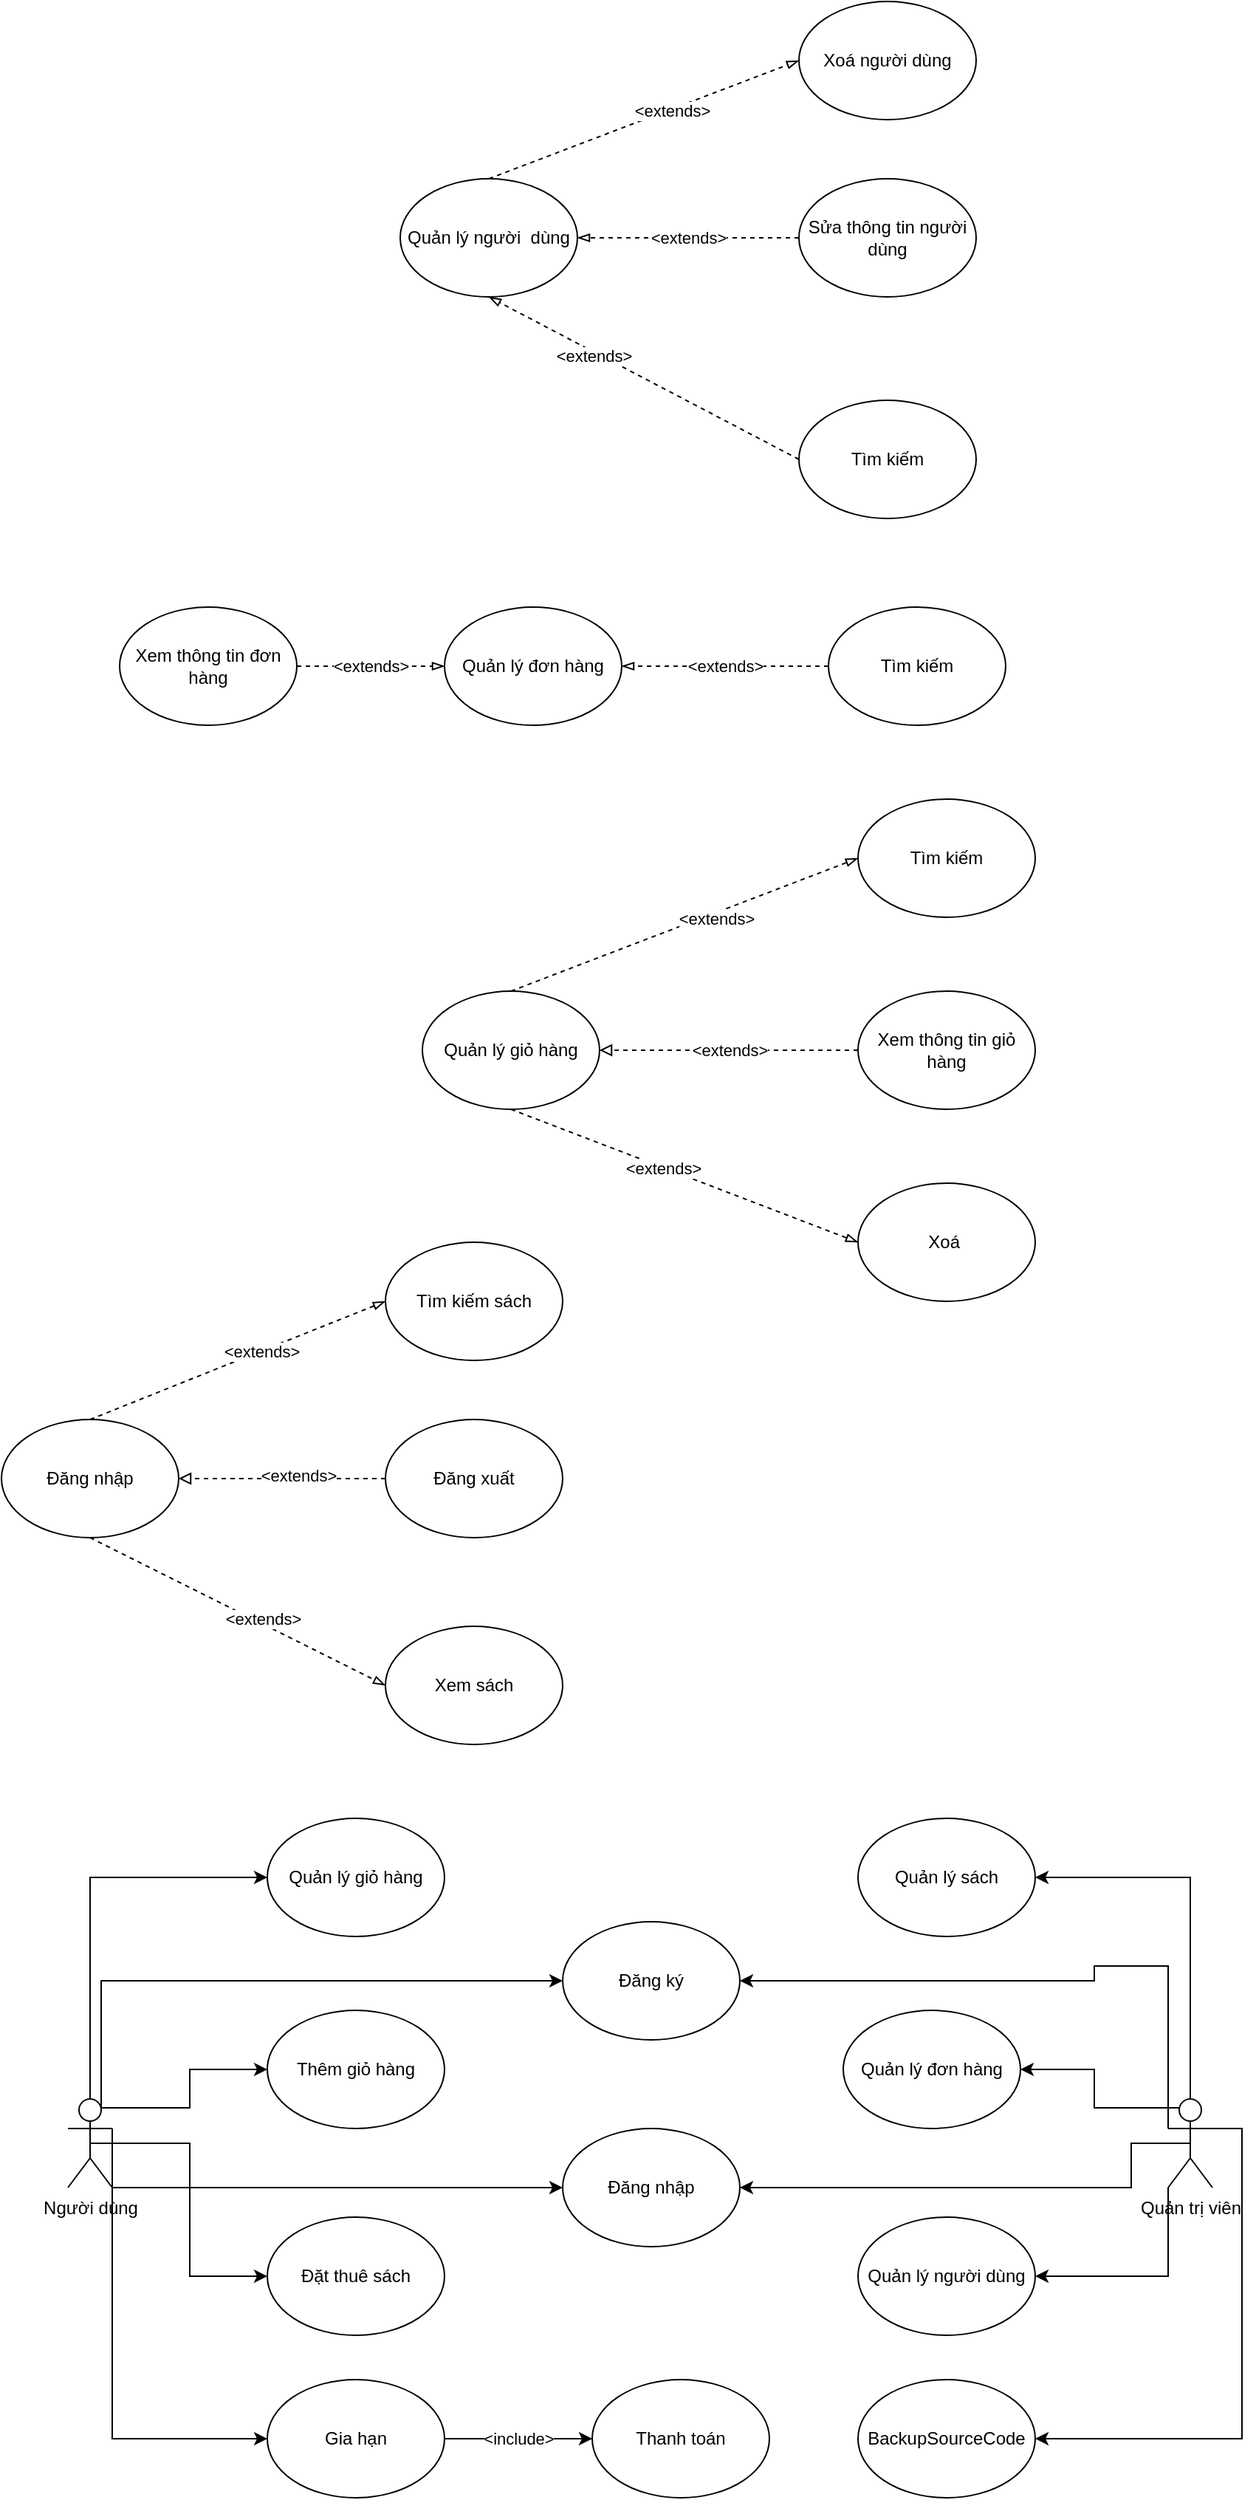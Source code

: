 <mxfile version="21.3.8" type="github">
  <diagram name="Page-1" id="dvLurNVkI768US-QEDtv">
    <mxGraphModel dx="825" dy="1552" grid="1" gridSize="10" guides="1" tooltips="1" connect="1" arrows="1" fold="1" page="1" pageScale="1" pageWidth="850" pageHeight="1100" math="0" shadow="0">
      <root>
        <mxCell id="0" />
        <mxCell id="1" parent="0" />
        <mxCell id="h5AyVPg9PIqoOqnRX0uZ-1" value="Quản lý người&amp;nbsp; dùng" style="ellipse;whiteSpace=wrap;html=1;" parent="1" vertex="1">
          <mxGeometry x="290" y="40" width="120" height="80" as="geometry" />
        </mxCell>
        <mxCell id="h5AyVPg9PIqoOqnRX0uZ-2" value="Xoá người dùng" style="ellipse;whiteSpace=wrap;html=1;" parent="1" vertex="1">
          <mxGeometry x="560" y="-80" width="120" height="80" as="geometry" />
        </mxCell>
        <mxCell id="h5AyVPg9PIqoOqnRX0uZ-6" value="&amp;lt;extends&amp;gt;" style="edgeStyle=orthogonalEdgeStyle;rounded=0;orthogonalLoop=1;jettySize=auto;html=1;exitX=0;exitY=0.5;exitDx=0;exitDy=0;endArrow=blockThin;endFill=0;dashed=1;" parent="1" source="h5AyVPg9PIqoOqnRX0uZ-3" target="h5AyVPg9PIqoOqnRX0uZ-1" edge="1">
          <mxGeometry relative="1" as="geometry" />
        </mxCell>
        <mxCell id="h5AyVPg9PIqoOqnRX0uZ-3" value="Sửa thông tin người dùng" style="ellipse;whiteSpace=wrap;html=1;" parent="1" vertex="1">
          <mxGeometry x="560" y="40" width="120" height="80" as="geometry" />
        </mxCell>
        <mxCell id="h5AyVPg9PIqoOqnRX0uZ-4" value="Tìm kiếm" style="ellipse;whiteSpace=wrap;html=1;" parent="1" vertex="1">
          <mxGeometry x="560" y="190" width="120" height="80" as="geometry" />
        </mxCell>
        <mxCell id="h5AyVPg9PIqoOqnRX0uZ-8" value="Quản lý đơn hàng" style="ellipse;whiteSpace=wrap;html=1;" parent="1" vertex="1">
          <mxGeometry x="320" y="330" width="120" height="80" as="geometry" />
        </mxCell>
        <mxCell id="h5AyVPg9PIqoOqnRX0uZ-12" value="&amp;lt;extends&amp;gt;" style="edgeStyle=orthogonalEdgeStyle;rounded=0;orthogonalLoop=1;jettySize=auto;html=1;exitX=0;exitY=0.5;exitDx=0;exitDy=0;entryX=1;entryY=0.5;entryDx=0;entryDy=0;endArrow=blockThin;endFill=0;dashed=1;" parent="1" source="h5AyVPg9PIqoOqnRX0uZ-9" target="h5AyVPg9PIqoOqnRX0uZ-8" edge="1">
          <mxGeometry relative="1" as="geometry" />
        </mxCell>
        <mxCell id="h5AyVPg9PIqoOqnRX0uZ-9" value="Tìm kiếm" style="ellipse;whiteSpace=wrap;html=1;" parent="1" vertex="1">
          <mxGeometry x="580" y="330" width="120" height="80" as="geometry" />
        </mxCell>
        <mxCell id="h5AyVPg9PIqoOqnRX0uZ-11" value="&amp;lt;extends&amp;gt;" style="edgeStyle=orthogonalEdgeStyle;rounded=0;orthogonalLoop=1;jettySize=auto;html=1;exitX=1;exitY=0.5;exitDx=0;exitDy=0;endArrow=blockThin;endFill=0;dashed=1;" parent="1" source="h5AyVPg9PIqoOqnRX0uZ-10" target="h5AyVPg9PIqoOqnRX0uZ-8" edge="1">
          <mxGeometry relative="1" as="geometry" />
        </mxCell>
        <mxCell id="h5AyVPg9PIqoOqnRX0uZ-10" value="Xem thông tin đơn hàng" style="ellipse;whiteSpace=wrap;html=1;" parent="1" vertex="1">
          <mxGeometry x="100" y="330" width="120" height="80" as="geometry" />
        </mxCell>
        <mxCell id="h5AyVPg9PIqoOqnRX0uZ-13" value="Quản lý giỏ hàng" style="ellipse;whiteSpace=wrap;html=1;" parent="1" vertex="1">
          <mxGeometry x="305" y="590" width="120" height="80" as="geometry" />
        </mxCell>
        <mxCell id="h5AyVPg9PIqoOqnRX0uZ-19" value="&amp;lt;extends&amp;gt;" style="edgeStyle=orthogonalEdgeStyle;rounded=0;orthogonalLoop=1;jettySize=auto;html=1;exitX=0;exitY=0.5;exitDx=0;exitDy=0;endArrow=block;endFill=0;dashed=1;" parent="1" source="h5AyVPg9PIqoOqnRX0uZ-14" target="h5AyVPg9PIqoOqnRX0uZ-13" edge="1">
          <mxGeometry relative="1" as="geometry" />
        </mxCell>
        <mxCell id="h5AyVPg9PIqoOqnRX0uZ-14" value="Xem thông tin giỏ hàng" style="ellipse;whiteSpace=wrap;html=1;" parent="1" vertex="1">
          <mxGeometry x="600" y="590" width="120" height="80" as="geometry" />
        </mxCell>
        <mxCell id="h5AyVPg9PIqoOqnRX0uZ-15" value="Xoá&amp;nbsp;" style="ellipse;whiteSpace=wrap;html=1;" parent="1" vertex="1">
          <mxGeometry x="600" y="720" width="120" height="80" as="geometry" />
        </mxCell>
        <mxCell id="h5AyVPg9PIqoOqnRX0uZ-16" value="Tìm kiếm" style="ellipse;whiteSpace=wrap;html=1;" parent="1" vertex="1">
          <mxGeometry x="600" y="460" width="120" height="80" as="geometry" />
        </mxCell>
        <mxCell id="h5AyVPg9PIqoOqnRX0uZ-21" value="Đăng nhập" style="ellipse;whiteSpace=wrap;html=1;" parent="1" vertex="1">
          <mxGeometry x="20" y="880" width="120" height="80" as="geometry" />
        </mxCell>
        <mxCell id="h5AyVPg9PIqoOqnRX0uZ-22" value="Xem sách" style="ellipse;whiteSpace=wrap;html=1;" parent="1" vertex="1">
          <mxGeometry x="280" y="1020" width="120" height="80" as="geometry" />
        </mxCell>
        <mxCell id="h5AyVPg9PIqoOqnRX0uZ-26" style="edgeStyle=orthogonalEdgeStyle;rounded=0;orthogonalLoop=1;jettySize=auto;html=1;exitX=0;exitY=0.5;exitDx=0;exitDy=0;dashed=1;endArrow=block;endFill=0;" parent="1" source="h5AyVPg9PIqoOqnRX0uZ-23" target="h5AyVPg9PIqoOqnRX0uZ-21" edge="1">
          <mxGeometry relative="1" as="geometry" />
        </mxCell>
        <mxCell id="h5AyVPg9PIqoOqnRX0uZ-27" value="&amp;lt;extends&amp;gt;" style="edgeLabel;html=1;align=center;verticalAlign=middle;resizable=0;points=[];" parent="h5AyVPg9PIqoOqnRX0uZ-26" vertex="1" connectable="0">
          <mxGeometry x="-0.157" y="-2" relative="1" as="geometry">
            <mxPoint as="offset" />
          </mxGeometry>
        </mxCell>
        <mxCell id="h5AyVPg9PIqoOqnRX0uZ-23" value="Đăng xuất" style="ellipse;whiteSpace=wrap;html=1;" parent="1" vertex="1">
          <mxGeometry x="280" y="880" width="120" height="80" as="geometry" />
        </mxCell>
        <mxCell id="h5AyVPg9PIqoOqnRX0uZ-24" value="Tìm kiếm sách" style="ellipse;whiteSpace=wrap;html=1;" parent="1" vertex="1">
          <mxGeometry x="280" y="760" width="120" height="80" as="geometry" />
        </mxCell>
        <mxCell id="ugRo239wMmRf-6rKSM6Q-29" style="edgeStyle=orthogonalEdgeStyle;rounded=0;orthogonalLoop=1;jettySize=auto;html=1;exitX=0.5;exitY=0;exitDx=0;exitDy=0;exitPerimeter=0;entryX=0;entryY=0.5;entryDx=0;entryDy=0;" edge="1" parent="1" source="ugRo239wMmRf-6rKSM6Q-1" target="ugRo239wMmRf-6rKSM6Q-8">
          <mxGeometry relative="1" as="geometry" />
        </mxCell>
        <mxCell id="ugRo239wMmRf-6rKSM6Q-30" style="edgeStyle=orthogonalEdgeStyle;rounded=0;orthogonalLoop=1;jettySize=auto;html=1;exitX=0.75;exitY=0.1;exitDx=0;exitDy=0;exitPerimeter=0;entryX=0;entryY=0.5;entryDx=0;entryDy=0;" edge="1" parent="1" source="ugRo239wMmRf-6rKSM6Q-1" target="ugRo239wMmRf-6rKSM6Q-17">
          <mxGeometry relative="1" as="geometry" />
        </mxCell>
        <mxCell id="ugRo239wMmRf-6rKSM6Q-31" style="edgeStyle=orthogonalEdgeStyle;rounded=0;orthogonalLoop=1;jettySize=auto;html=1;exitX=1;exitY=1;exitDx=0;exitDy=0;exitPerimeter=0;entryX=0;entryY=0.5;entryDx=0;entryDy=0;" edge="1" parent="1" source="ugRo239wMmRf-6rKSM6Q-1" target="ugRo239wMmRf-6rKSM6Q-15">
          <mxGeometry relative="1" as="geometry" />
        </mxCell>
        <mxCell id="ugRo239wMmRf-6rKSM6Q-32" style="edgeStyle=orthogonalEdgeStyle;rounded=0;orthogonalLoop=1;jettySize=auto;html=1;exitX=0.5;exitY=0.5;exitDx=0;exitDy=0;exitPerimeter=0;entryX=0;entryY=0.5;entryDx=0;entryDy=0;" edge="1" parent="1" source="ugRo239wMmRf-6rKSM6Q-1" target="ugRo239wMmRf-6rKSM6Q-16">
          <mxGeometry relative="1" as="geometry" />
        </mxCell>
        <mxCell id="ugRo239wMmRf-6rKSM6Q-33" style="edgeStyle=orthogonalEdgeStyle;rounded=0;orthogonalLoop=1;jettySize=auto;html=1;exitX=1;exitY=0.333;exitDx=0;exitDy=0;exitPerimeter=0;" edge="1" parent="1" source="ugRo239wMmRf-6rKSM6Q-1" target="ugRo239wMmRf-6rKSM6Q-12">
          <mxGeometry relative="1" as="geometry">
            <Array as="points">
              <mxPoint x="95" y="1400" />
            </Array>
          </mxGeometry>
        </mxCell>
        <mxCell id="ugRo239wMmRf-6rKSM6Q-34" style="edgeStyle=orthogonalEdgeStyle;rounded=0;orthogonalLoop=1;jettySize=auto;html=1;exitX=0.75;exitY=0.1;exitDx=0;exitDy=0;exitPerimeter=0;entryX=0;entryY=0.5;entryDx=0;entryDy=0;" edge="1" parent="1" source="ugRo239wMmRf-6rKSM6Q-1" target="ugRo239wMmRf-6rKSM6Q-13">
          <mxGeometry relative="1" as="geometry">
            <Array as="points">
              <mxPoint x="88" y="1260" />
            </Array>
          </mxGeometry>
        </mxCell>
        <mxCell id="ugRo239wMmRf-6rKSM6Q-1" value="Người dùng" style="shape=umlActor;verticalLabelPosition=bottom;verticalAlign=top;html=1;outlineConnect=0;" vertex="1" parent="1">
          <mxGeometry x="65" y="1340" width="30" height="60" as="geometry" />
        </mxCell>
        <mxCell id="ugRo239wMmRf-6rKSM6Q-18" style="edgeStyle=orthogonalEdgeStyle;rounded=0;orthogonalLoop=1;jettySize=auto;html=1;exitX=0.5;exitY=0;exitDx=0;exitDy=0;exitPerimeter=0;entryX=1;entryY=0.5;entryDx=0;entryDy=0;" edge="1" parent="1" source="ugRo239wMmRf-6rKSM6Q-6" target="ugRo239wMmRf-6rKSM6Q-9">
          <mxGeometry relative="1" as="geometry" />
        </mxCell>
        <mxCell id="ugRo239wMmRf-6rKSM6Q-21" style="edgeStyle=orthogonalEdgeStyle;rounded=0;orthogonalLoop=1;jettySize=auto;html=1;exitX=1;exitY=0.333;exitDx=0;exitDy=0;exitPerimeter=0;entryX=1;entryY=0.5;entryDx=0;entryDy=0;" edge="1" parent="1" source="ugRo239wMmRf-6rKSM6Q-6" target="ugRo239wMmRf-6rKSM6Q-10">
          <mxGeometry relative="1" as="geometry" />
        </mxCell>
        <mxCell id="ugRo239wMmRf-6rKSM6Q-22" style="edgeStyle=orthogonalEdgeStyle;rounded=0;orthogonalLoop=1;jettySize=auto;html=1;exitX=0;exitY=0.333;exitDx=0;exitDy=0;exitPerimeter=0;" edge="1" parent="1" source="ugRo239wMmRf-6rKSM6Q-6" target="ugRo239wMmRf-6rKSM6Q-13">
          <mxGeometry relative="1" as="geometry">
            <Array as="points">
              <mxPoint x="760" y="1250" />
              <mxPoint x="760" y="1260" />
            </Array>
          </mxGeometry>
        </mxCell>
        <mxCell id="ugRo239wMmRf-6rKSM6Q-23" style="edgeStyle=orthogonalEdgeStyle;rounded=0;orthogonalLoop=1;jettySize=auto;html=1;exitX=0.5;exitY=0.5;exitDx=0;exitDy=0;exitPerimeter=0;entryX=1;entryY=0.5;entryDx=0;entryDy=0;" edge="1" parent="1" source="ugRo239wMmRf-6rKSM6Q-6" target="ugRo239wMmRf-6rKSM6Q-12">
          <mxGeometry relative="1" as="geometry">
            <Array as="points">
              <mxPoint x="785" y="1400" />
            </Array>
          </mxGeometry>
        </mxCell>
        <mxCell id="ugRo239wMmRf-6rKSM6Q-26" style="edgeStyle=orthogonalEdgeStyle;rounded=0;orthogonalLoop=1;jettySize=auto;html=1;exitX=0.25;exitY=0.1;exitDx=0;exitDy=0;exitPerimeter=0;entryX=1;entryY=0.5;entryDx=0;entryDy=0;" edge="1" parent="1" source="ugRo239wMmRf-6rKSM6Q-6" target="ugRo239wMmRf-6rKSM6Q-7">
          <mxGeometry relative="1" as="geometry" />
        </mxCell>
        <mxCell id="ugRo239wMmRf-6rKSM6Q-27" style="edgeStyle=orthogonalEdgeStyle;rounded=0;orthogonalLoop=1;jettySize=auto;html=1;exitX=0;exitY=1;exitDx=0;exitDy=0;exitPerimeter=0;entryX=1;entryY=0.5;entryDx=0;entryDy=0;" edge="1" parent="1" source="ugRo239wMmRf-6rKSM6Q-6" target="ugRo239wMmRf-6rKSM6Q-11">
          <mxGeometry relative="1" as="geometry" />
        </mxCell>
        <mxCell id="ugRo239wMmRf-6rKSM6Q-6" value="Quản trị viên" style="shape=umlActor;verticalLabelPosition=bottom;verticalAlign=top;html=1;outlineConnect=0;" vertex="1" parent="1">
          <mxGeometry x="810" y="1340" width="30" height="60" as="geometry" />
        </mxCell>
        <mxCell id="ugRo239wMmRf-6rKSM6Q-7" value="Quản lý đơn hàng" style="ellipse;whiteSpace=wrap;html=1;" vertex="1" parent="1">
          <mxGeometry x="590" y="1280" width="120" height="80" as="geometry" />
        </mxCell>
        <mxCell id="ugRo239wMmRf-6rKSM6Q-8" value="Quản lý giỏ hàng" style="ellipse;whiteSpace=wrap;html=1;" vertex="1" parent="1">
          <mxGeometry x="200" y="1150" width="120" height="80" as="geometry" />
        </mxCell>
        <mxCell id="ugRo239wMmRf-6rKSM6Q-9" value="Quản lý sách" style="ellipse;whiteSpace=wrap;html=1;" vertex="1" parent="1">
          <mxGeometry x="600" y="1150" width="120" height="80" as="geometry" />
        </mxCell>
        <mxCell id="ugRo239wMmRf-6rKSM6Q-10" value="BackupSourceCode" style="ellipse;whiteSpace=wrap;html=1;" vertex="1" parent="1">
          <mxGeometry x="600" y="1530" width="120" height="80" as="geometry" />
        </mxCell>
        <mxCell id="ugRo239wMmRf-6rKSM6Q-11" value="Quản lý người dùng" style="ellipse;whiteSpace=wrap;html=1;" vertex="1" parent="1">
          <mxGeometry x="600" y="1420" width="120" height="80" as="geometry" />
        </mxCell>
        <mxCell id="ugRo239wMmRf-6rKSM6Q-12" value="Đăng nhập" style="ellipse;whiteSpace=wrap;html=1;" vertex="1" parent="1">
          <mxGeometry x="400" y="1360" width="120" height="80" as="geometry" />
        </mxCell>
        <mxCell id="ugRo239wMmRf-6rKSM6Q-13" value="Đăng ký" style="ellipse;whiteSpace=wrap;html=1;" vertex="1" parent="1">
          <mxGeometry x="400" y="1220" width="120" height="80" as="geometry" />
        </mxCell>
        <mxCell id="ugRo239wMmRf-6rKSM6Q-14" value="Thanh toán" style="ellipse;whiteSpace=wrap;html=1;" vertex="1" parent="1">
          <mxGeometry x="420" y="1530" width="120" height="80" as="geometry" />
        </mxCell>
        <mxCell id="ugRo239wMmRf-6rKSM6Q-35" value="&amp;lt;include&amp;gt;" style="edgeStyle=orthogonalEdgeStyle;rounded=0;orthogonalLoop=1;jettySize=auto;html=1;exitX=1;exitY=0.5;exitDx=0;exitDy=0;" edge="1" parent="1" source="ugRo239wMmRf-6rKSM6Q-15" target="ugRo239wMmRf-6rKSM6Q-14">
          <mxGeometry relative="1" as="geometry" />
        </mxCell>
        <mxCell id="ugRo239wMmRf-6rKSM6Q-15" value="Gia hạn" style="ellipse;whiteSpace=wrap;html=1;" vertex="1" parent="1">
          <mxGeometry x="200" y="1530" width="120" height="80" as="geometry" />
        </mxCell>
        <mxCell id="ugRo239wMmRf-6rKSM6Q-16" value="Đặt thuê sách" style="ellipse;whiteSpace=wrap;html=1;" vertex="1" parent="1">
          <mxGeometry x="200" y="1420" width="120" height="80" as="geometry" />
        </mxCell>
        <mxCell id="ugRo239wMmRf-6rKSM6Q-17" value="Thêm giỏ hàng" style="ellipse;whiteSpace=wrap;html=1;" vertex="1" parent="1">
          <mxGeometry x="200" y="1280" width="120" height="80" as="geometry" />
        </mxCell>
        <mxCell id="ugRo239wMmRf-6rKSM6Q-37" value="" style="endArrow=blockThin;html=1;rounded=0;entryX=0.5;entryY=1;entryDx=0;entryDy=0;dashed=1;startArrow=none;startFill=0;endFill=0;exitX=0;exitY=0.5;exitDx=0;exitDy=0;" edge="1" parent="1" source="h5AyVPg9PIqoOqnRX0uZ-4" target="h5AyVPg9PIqoOqnRX0uZ-1">
          <mxGeometry width="50" height="50" relative="1" as="geometry">
            <mxPoint x="430" y="200" as="sourcePoint" />
            <mxPoint x="480" y="150" as="targetPoint" />
          </mxGeometry>
        </mxCell>
        <mxCell id="ugRo239wMmRf-6rKSM6Q-38" value="&amp;lt;extends&amp;gt;" style="edgeLabel;html=1;align=center;verticalAlign=middle;resizable=0;points=[];" vertex="1" connectable="0" parent="ugRo239wMmRf-6rKSM6Q-37">
          <mxGeometry x="0.311" y="2" relative="1" as="geometry">
            <mxPoint x="-1" as="offset" />
          </mxGeometry>
        </mxCell>
        <mxCell id="ugRo239wMmRf-6rKSM6Q-39" value="" style="endArrow=blockThin;html=1;rounded=0;exitX=0.5;exitY=0;exitDx=0;exitDy=0;entryX=0;entryY=0.5;entryDx=0;entryDy=0;dashed=1;endFill=0;" edge="1" parent="1" source="h5AyVPg9PIqoOqnRX0uZ-1" target="h5AyVPg9PIqoOqnRX0uZ-2">
          <mxGeometry width="50" height="50" relative="1" as="geometry">
            <mxPoint x="430" y="140" as="sourcePoint" />
            <mxPoint x="480" y="90" as="targetPoint" />
          </mxGeometry>
        </mxCell>
        <mxCell id="ugRo239wMmRf-6rKSM6Q-40" value="&amp;lt;extends&amp;gt;" style="edgeLabel;html=1;align=center;verticalAlign=middle;resizable=0;points=[];" vertex="1" connectable="0" parent="ugRo239wMmRf-6rKSM6Q-39">
          <mxGeometry x="0.176" y="-1" relative="1" as="geometry">
            <mxPoint as="offset" />
          </mxGeometry>
        </mxCell>
        <mxCell id="ugRo239wMmRf-6rKSM6Q-42" value="" style="endArrow=blockThin;html=1;rounded=0;exitX=0.5;exitY=1;exitDx=0;exitDy=0;entryX=0;entryY=0.5;entryDx=0;entryDy=0;endFill=0;dashed=1;" edge="1" parent="1" source="h5AyVPg9PIqoOqnRX0uZ-13" target="h5AyVPg9PIqoOqnRX0uZ-15">
          <mxGeometry width="50" height="50" relative="1" as="geometry">
            <mxPoint x="430" y="660" as="sourcePoint" />
            <mxPoint x="480" y="610" as="targetPoint" />
          </mxGeometry>
        </mxCell>
        <mxCell id="ugRo239wMmRf-6rKSM6Q-44" value="&amp;lt;extends&amp;gt;" style="edgeLabel;html=1;align=center;verticalAlign=middle;resizable=0;points=[];" vertex="1" connectable="0" parent="ugRo239wMmRf-6rKSM6Q-42">
          <mxGeometry x="-0.125" relative="1" as="geometry">
            <mxPoint as="offset" />
          </mxGeometry>
        </mxCell>
        <mxCell id="ugRo239wMmRf-6rKSM6Q-43" value="" style="endArrow=blockThin;html=1;rounded=0;exitX=0.5;exitY=0;exitDx=0;exitDy=0;entryX=0;entryY=0.5;entryDx=0;entryDy=0;endFill=0;dashed=1;" edge="1" parent="1" source="h5AyVPg9PIqoOqnRX0uZ-13" target="h5AyVPg9PIqoOqnRX0uZ-16">
          <mxGeometry width="50" height="50" relative="1" as="geometry">
            <mxPoint x="430" y="660" as="sourcePoint" />
            <mxPoint x="480" y="610" as="targetPoint" />
          </mxGeometry>
        </mxCell>
        <mxCell id="ugRo239wMmRf-6rKSM6Q-45" value="&amp;lt;extends&amp;gt;" style="edgeLabel;html=1;align=center;verticalAlign=middle;resizable=0;points=[];" vertex="1" connectable="0" parent="ugRo239wMmRf-6rKSM6Q-43">
          <mxGeometry x="0.171" y="-4" relative="1" as="geometry">
            <mxPoint as="offset" />
          </mxGeometry>
        </mxCell>
        <mxCell id="ugRo239wMmRf-6rKSM6Q-46" value="" style="endArrow=blockThin;html=1;rounded=0;exitX=0.5;exitY=1;exitDx=0;exitDy=0;entryX=0;entryY=0.5;entryDx=0;entryDy=0;dashed=1;endFill=0;" edge="1" parent="1" source="h5AyVPg9PIqoOqnRX0uZ-21" target="h5AyVPg9PIqoOqnRX0uZ-22">
          <mxGeometry width="50" height="50" relative="1" as="geometry">
            <mxPoint x="260" y="1010" as="sourcePoint" />
            <mxPoint x="310" y="960" as="targetPoint" />
          </mxGeometry>
        </mxCell>
        <mxCell id="ugRo239wMmRf-6rKSM6Q-51" value="&amp;lt;extends&amp;gt;" style="edgeLabel;html=1;align=center;verticalAlign=middle;resizable=0;points=[];" vertex="1" connectable="0" parent="ugRo239wMmRf-6rKSM6Q-46">
          <mxGeometry x="0.148" y="3" relative="1" as="geometry">
            <mxPoint as="offset" />
          </mxGeometry>
        </mxCell>
        <mxCell id="ugRo239wMmRf-6rKSM6Q-48" value="" style="endArrow=blockThin;html=1;rounded=0;exitX=0.5;exitY=0;exitDx=0;exitDy=0;entryX=0;entryY=0.5;entryDx=0;entryDy=0;dashed=1;endFill=0;" edge="1" parent="1" source="h5AyVPg9PIqoOqnRX0uZ-21" target="h5AyVPg9PIqoOqnRX0uZ-24">
          <mxGeometry width="50" height="50" relative="1" as="geometry">
            <mxPoint x="260" y="1010" as="sourcePoint" />
            <mxPoint x="310" y="960" as="targetPoint" />
          </mxGeometry>
        </mxCell>
        <mxCell id="ugRo239wMmRf-6rKSM6Q-49" value="&amp;lt;extends&amp;gt;" style="edgeLabel;html=1;align=center;verticalAlign=middle;resizable=0;points=[];" vertex="1" connectable="0" parent="ugRo239wMmRf-6rKSM6Q-48">
          <mxGeometry x="0.159" relative="1" as="geometry">
            <mxPoint as="offset" />
          </mxGeometry>
        </mxCell>
      </root>
    </mxGraphModel>
  </diagram>
</mxfile>
